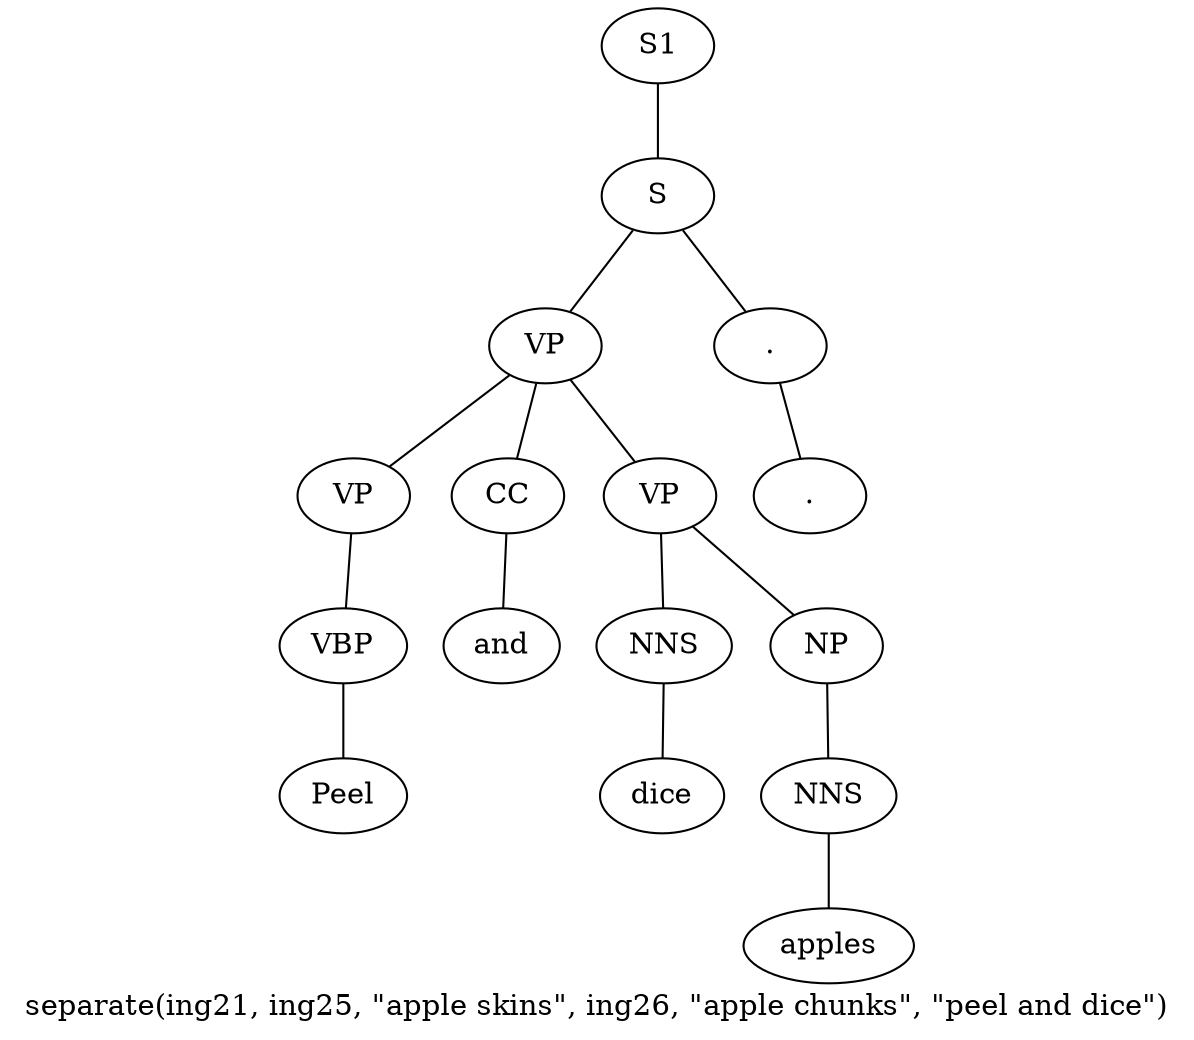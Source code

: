 graph SyntaxGraph {
	label = "separate(ing21, ing25, \"apple skins\", ing26, \"apple chunks\", \"peel and dice\")";
	Node0 [label="S1"];
	Node1 [label="S"];
	Node2 [label="VP"];
	Node3 [label="VP"];
	Node4 [label="VBP"];
	Node5 [label="Peel"];
	Node6 [label="CC"];
	Node7 [label="and"];
	Node8 [label="VP"];
	Node9 [label="NNS"];
	Node10 [label="dice"];
	Node11 [label="NP"];
	Node12 [label="NNS"];
	Node13 [label="apples"];
	Node14 [label="."];
	Node15 [label="."];

	Node0 -- Node1;
	Node1 -- Node2;
	Node1 -- Node14;
	Node2 -- Node3;
	Node2 -- Node6;
	Node2 -- Node8;
	Node3 -- Node4;
	Node4 -- Node5;
	Node6 -- Node7;
	Node8 -- Node9;
	Node8 -- Node11;
	Node9 -- Node10;
	Node11 -- Node12;
	Node12 -- Node13;
	Node14 -- Node15;
}
